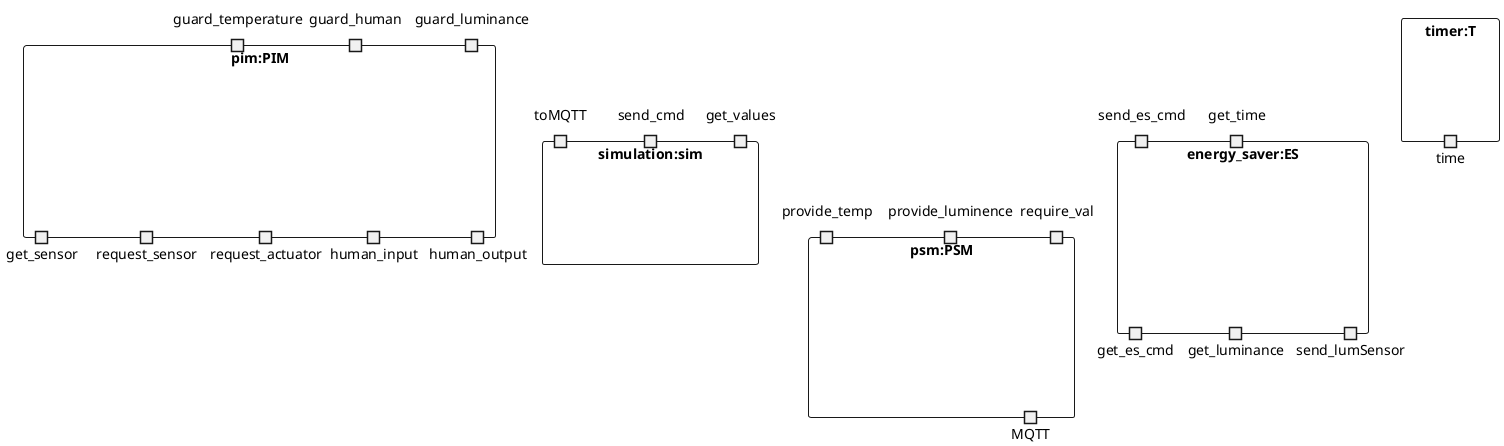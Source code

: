 @startuml X3D2_MQTT_SIM

rectangle timer:T {
    portout time
}

'PIM
rectangle pim:PIM {
    portout get_sensor
    portout request_sensor
    portout request_actuator
    portout human_input
    portout human_output

    'guards
    port guard_temperature
    port guard_luminance
    port guard_human
}

'PSM
rectangle psm:PSM {
    portin provide_temp
    portin provide_luminence
    portin require_val
    portin require_val

    portout MQTT
}

'SIM
rectangle simulation:sim {
    port toMQTT
    port send_cmd
    portin get_values
}

'energy saver
rectangle energy_saver:ES {
    portin send_es_cmd
    portin get_time

    portout get_es_cmd
    portout get_luminance
    portout send_lumSensor
}

@enduml
